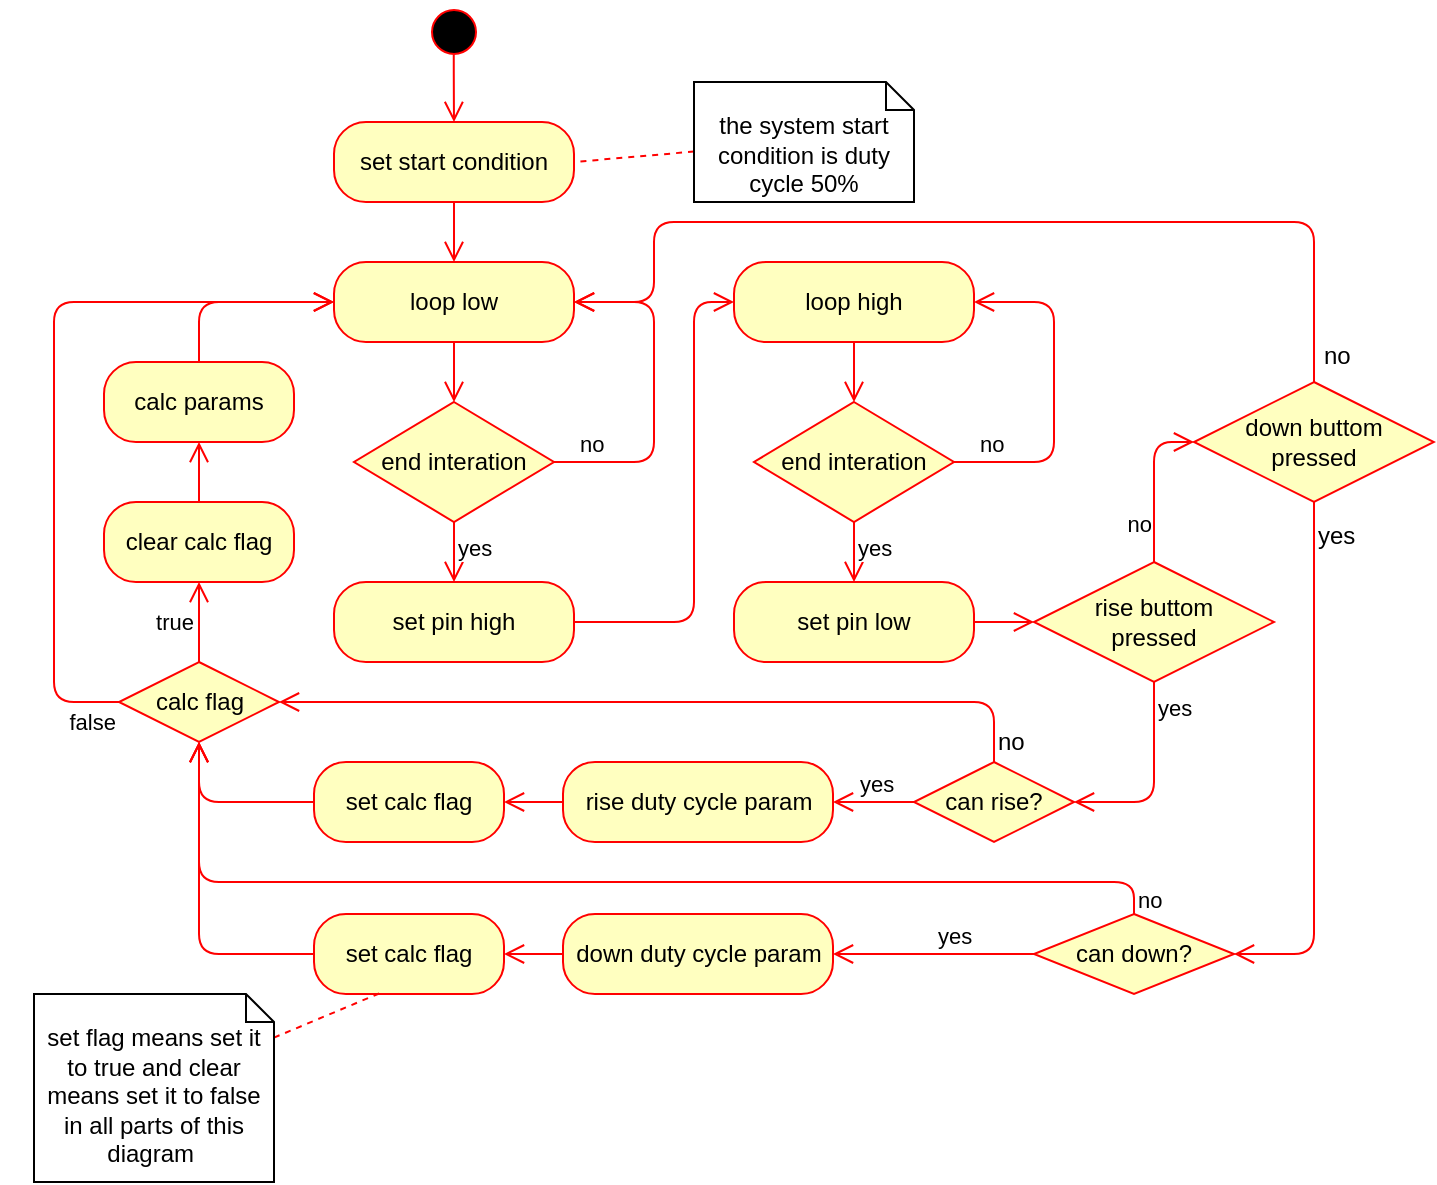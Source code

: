 <mxfile version="12.8.1" type="github">
  <diagram name="Page-1" id="e7e014a7-5840-1c2e-5031-d8a46d1fe8dd">
    <mxGraphModel dx="1008" dy="508" grid="1" gridSize="10" guides="1" tooltips="1" connect="1" arrows="1" fold="1" page="1" pageScale="1" pageWidth="1169" pageHeight="826" background="#ffffff" math="0" shadow="0">
      <root>
        <mxCell id="0" />
        <mxCell id="1" parent="0" />
        <mxCell id="_0d8cOwOBnKwjO-6VAjM-41" value="" style="ellipse;html=1;shape=startState;fillColor=#000000;strokeColor=#ff0000;" parent="1" vertex="1">
          <mxGeometry x="515" y="370" width="30" height="30" as="geometry" />
        </mxCell>
        <mxCell id="_0d8cOwOBnKwjO-6VAjM-42" value="" style="edgeStyle=orthogonalEdgeStyle;html=1;verticalAlign=bottom;endArrow=open;endSize=8;strokeColor=#ff0000;entryX=0.5;entryY=0;entryDx=0;entryDy=0;exitX=0.496;exitY=0.881;exitDx=0;exitDy=0;exitPerimeter=0;" parent="1" source="_0d8cOwOBnKwjO-6VAjM-41" target="_0d8cOwOBnKwjO-6VAjM-43" edge="1">
          <mxGeometry relative="1" as="geometry">
            <mxPoint x="525" y="440" as="targetPoint" />
          </mxGeometry>
        </mxCell>
        <mxCell id="_0d8cOwOBnKwjO-6VAjM-43" value="set start condition" style="rounded=1;whiteSpace=wrap;html=1;arcSize=40;fontColor=#000000;fillColor=#ffffc0;strokeColor=#ff0000;" parent="1" vertex="1">
          <mxGeometry x="470" y="430" width="120" height="40" as="geometry" />
        </mxCell>
        <mxCell id="_0d8cOwOBnKwjO-6VAjM-44" value="" style="edgeStyle=orthogonalEdgeStyle;html=1;verticalAlign=bottom;endArrow=open;endSize=8;strokeColor=#ff0000;entryX=0.5;entryY=0;entryDx=0;entryDy=0;" parent="1" source="_0d8cOwOBnKwjO-6VAjM-43" target="_0d8cOwOBnKwjO-6VAjM-45" edge="1">
          <mxGeometry relative="1" as="geometry">
            <mxPoint x="525" y="550" as="targetPoint" />
          </mxGeometry>
        </mxCell>
        <mxCell id="_0d8cOwOBnKwjO-6VAjM-49" style="edgeStyle=orthogonalEdgeStyle;rounded=0;orthogonalLoop=1;jettySize=auto;html=1;entryX=0.5;entryY=0;entryDx=0;entryDy=0;endArrow=open;endFill=0;fillColor=#f8cecc;strokeColor=#FF0000;endSize=8;" parent="1" source="_0d8cOwOBnKwjO-6VAjM-45" target="_0d8cOwOBnKwjO-6VAjM-46" edge="1">
          <mxGeometry relative="1" as="geometry" />
        </mxCell>
        <mxCell id="_0d8cOwOBnKwjO-6VAjM-45" value="loop low" style="rounded=1;whiteSpace=wrap;html=1;arcSize=40;fontColor=#000000;fillColor=#ffffc0;strokeColor=#ff0000;" parent="1" vertex="1">
          <mxGeometry x="470" y="500" width="120" height="40" as="geometry" />
        </mxCell>
        <mxCell id="_0d8cOwOBnKwjO-6VAjM-46" value="end interation" style="rhombus;whiteSpace=wrap;html=1;fillColor=#ffffc0;strokeColor=#ff0000;" parent="1" vertex="1">
          <mxGeometry x="480" y="570" width="100" height="60" as="geometry" />
        </mxCell>
        <mxCell id="_0d8cOwOBnKwjO-6VAjM-47" value="no" style="edgeStyle=orthogonalEdgeStyle;html=1;align=left;verticalAlign=bottom;endArrow=open;endSize=8;strokeColor=#ff0000;entryX=1;entryY=0.5;entryDx=0;entryDy=0;exitX=1;exitY=0.5;exitDx=0;exitDy=0;" parent="1" source="_0d8cOwOBnKwjO-6VAjM-46" target="_0d8cOwOBnKwjO-6VAjM-45" edge="1">
          <mxGeometry x="-0.875" relative="1" as="geometry">
            <mxPoint x="660" y="520" as="targetPoint" />
            <Array as="points">
              <mxPoint x="630" y="600" />
              <mxPoint x="630" y="520" />
            </Array>
            <mxPoint as="offset" />
          </mxGeometry>
        </mxCell>
        <mxCell id="_0d8cOwOBnKwjO-6VAjM-48" value="yes" style="edgeStyle=orthogonalEdgeStyle;html=1;align=left;verticalAlign=top;endArrow=open;endSize=8;strokeColor=#ff0000;entryX=0.5;entryY=0;entryDx=0;entryDy=0;" parent="1" source="_0d8cOwOBnKwjO-6VAjM-46" target="_0d8cOwOBnKwjO-6VAjM-51" edge="1">
          <mxGeometry x="-1" relative="1" as="geometry">
            <mxPoint x="530" y="660" as="targetPoint" />
          </mxGeometry>
        </mxCell>
        <mxCell id="_0d8cOwOBnKwjO-6VAjM-57" style="edgeStyle=orthogonalEdgeStyle;rounded=1;orthogonalLoop=1;jettySize=auto;html=1;entryX=0;entryY=0.5;entryDx=0;entryDy=0;endArrow=open;endFill=0;endSize=8;strokeColor=#FF0000;" parent="1" source="_0d8cOwOBnKwjO-6VAjM-51" target="_0d8cOwOBnKwjO-6VAjM-53" edge="1">
          <mxGeometry relative="1" as="geometry">
            <Array as="points">
              <mxPoint x="650" y="680" />
              <mxPoint x="650" y="520" />
            </Array>
          </mxGeometry>
        </mxCell>
        <mxCell id="_0d8cOwOBnKwjO-6VAjM-51" value="set pin high" style="rounded=1;whiteSpace=wrap;html=1;arcSize=40;fontColor=#000000;fillColor=#ffffc0;strokeColor=#ff0000;" parent="1" vertex="1">
          <mxGeometry x="470" y="660" width="120" height="40" as="geometry" />
        </mxCell>
        <mxCell id="_0d8cOwOBnKwjO-6VAjM-52" style="edgeStyle=orthogonalEdgeStyle;rounded=0;orthogonalLoop=1;jettySize=auto;html=1;entryX=0.5;entryY=0;entryDx=0;entryDy=0;endArrow=open;endFill=0;fillColor=#f8cecc;strokeColor=#FF0000;endSize=8;" parent="1" source="_0d8cOwOBnKwjO-6VAjM-53" target="_0d8cOwOBnKwjO-6VAjM-54" edge="1">
          <mxGeometry relative="1" as="geometry" />
        </mxCell>
        <mxCell id="_0d8cOwOBnKwjO-6VAjM-53" value="loop high" style="rounded=1;whiteSpace=wrap;html=1;arcSize=40;fontColor=#000000;fillColor=#ffffc0;strokeColor=#ff0000;" parent="1" vertex="1">
          <mxGeometry x="670" y="500" width="120" height="40" as="geometry" />
        </mxCell>
        <mxCell id="_0d8cOwOBnKwjO-6VAjM-54" value="end interation" style="rhombus;whiteSpace=wrap;html=1;fillColor=#ffffc0;strokeColor=#ff0000;" parent="1" vertex="1">
          <mxGeometry x="680" y="570" width="100" height="60" as="geometry" />
        </mxCell>
        <mxCell id="_0d8cOwOBnKwjO-6VAjM-55" value="no" style="edgeStyle=orthogonalEdgeStyle;html=1;align=left;verticalAlign=bottom;endArrow=open;endSize=8;strokeColor=#ff0000;entryX=1;entryY=0.5;entryDx=0;entryDy=0;exitX=1;exitY=0.5;exitDx=0;exitDy=0;" parent="1" source="_0d8cOwOBnKwjO-6VAjM-54" target="_0d8cOwOBnKwjO-6VAjM-53" edge="1">
          <mxGeometry x="-0.875" relative="1" as="geometry">
            <mxPoint x="860" y="520" as="targetPoint" />
            <Array as="points">
              <mxPoint x="830" y="600" />
              <mxPoint x="830" y="520" />
            </Array>
            <mxPoint as="offset" />
          </mxGeometry>
        </mxCell>
        <mxCell id="_0d8cOwOBnKwjO-6VAjM-56" value="yes" style="edgeStyle=orthogonalEdgeStyle;html=1;align=left;verticalAlign=top;endArrow=open;endSize=8;strokeColor=#ff0000;entryX=0.5;entryY=0;entryDx=0;entryDy=0;" parent="1" source="_0d8cOwOBnKwjO-6VAjM-54" target="_0d8cOwOBnKwjO-6VAjM-58" edge="1">
          <mxGeometry x="-1" relative="1" as="geometry">
            <mxPoint x="730" y="660" as="targetPoint" />
          </mxGeometry>
        </mxCell>
        <mxCell id="_0d8cOwOBnKwjO-6VAjM-62" style="edgeStyle=orthogonalEdgeStyle;rounded=1;orthogonalLoop=1;jettySize=auto;html=1;entryX=0;entryY=0.5;entryDx=0;entryDy=0;endArrow=open;endFill=0;endSize=8;strokeColor=#FF0000;" parent="1" source="_0d8cOwOBnKwjO-6VAjM-58" target="_0d8cOwOBnKwjO-6VAjM-59" edge="1">
          <mxGeometry relative="1" as="geometry" />
        </mxCell>
        <mxCell id="_0d8cOwOBnKwjO-6VAjM-58" value="set pin low" style="rounded=1;whiteSpace=wrap;html=1;arcSize=40;fontColor=#000000;fillColor=#ffffc0;strokeColor=#ff0000;" parent="1" vertex="1">
          <mxGeometry x="670" y="660" width="120" height="40" as="geometry" />
        </mxCell>
        <mxCell id="_0d8cOwOBnKwjO-6VAjM-99" value="no" style="edgeStyle=orthogonalEdgeStyle;rounded=1;orthogonalLoop=1;jettySize=auto;html=1;entryX=0;entryY=0.5;entryDx=0;entryDy=0;labelBackgroundColor=none;endArrow=open;endFill=0;endSize=8;strokeColor=#FF0000;align=right;verticalAlign=bottom;" parent="1" source="_0d8cOwOBnKwjO-6VAjM-59" target="_0d8cOwOBnKwjO-6VAjM-97" edge="1">
          <mxGeometry x="-0.75" relative="1" as="geometry">
            <mxPoint as="offset" />
          </mxGeometry>
        </mxCell>
        <mxCell id="_0d8cOwOBnKwjO-6VAjM-59" value="rise buttom&lt;br&gt;pressed" style="rhombus;whiteSpace=wrap;html=1;fillColor=#ffffc0;strokeColor=#ff0000;" parent="1" vertex="1">
          <mxGeometry x="820" y="650" width="120" height="60" as="geometry" />
        </mxCell>
        <mxCell id="_0d8cOwOBnKwjO-6VAjM-61" value="yes" style="edgeStyle=orthogonalEdgeStyle;html=1;align=left;verticalAlign=top;endArrow=open;endSize=8;strokeColor=#ff0000;entryX=1;entryY=0.5;entryDx=0;entryDy=0;" parent="1" source="_0d8cOwOBnKwjO-6VAjM-59" target="_0d8cOwOBnKwjO-6VAjM-68" edge="1">
          <mxGeometry x="-1" relative="1" as="geometry">
            <mxPoint x="880.0" y="750" as="targetPoint" />
            <Array as="points">
              <mxPoint x="880" y="770" />
            </Array>
          </mxGeometry>
        </mxCell>
        <mxCell id="_0d8cOwOBnKwjO-6VAjM-78" style="edgeStyle=orthogonalEdgeStyle;rounded=1;orthogonalLoop=1;jettySize=auto;html=1;labelBackgroundColor=none;endArrow=open;endFill=0;endSize=8;strokeColor=#FF0000;align=left;" parent="1" source="_0d8cOwOBnKwjO-6VAjM-66" target="_0d8cOwOBnKwjO-6VAjM-73" edge="1">
          <mxGeometry relative="1" as="geometry" />
        </mxCell>
        <mxCell id="_0d8cOwOBnKwjO-6VAjM-66" value="rise duty cycle param" style="rounded=1;whiteSpace=wrap;html=1;arcSize=40;fontColor=#000000;fillColor=#ffffc0;strokeColor=#ff0000;" parent="1" vertex="1">
          <mxGeometry x="584.5" y="750" width="135" height="40" as="geometry" />
        </mxCell>
        <mxCell id="_0d8cOwOBnKwjO-6VAjM-92" style="edgeStyle=orthogonalEdgeStyle;rounded=1;orthogonalLoop=1;jettySize=auto;html=1;entryX=1;entryY=0.5;entryDx=0;entryDy=0;labelBackgroundColor=none;endArrow=open;endFill=0;endSize=8;strokeColor=#FF0000;align=right;" parent="1" source="_0d8cOwOBnKwjO-6VAjM-67" target="_0d8cOwOBnKwjO-6VAjM-74" edge="1">
          <mxGeometry relative="1" as="geometry" />
        </mxCell>
        <mxCell id="_0d8cOwOBnKwjO-6VAjM-67" value="down duty cycle param" style="rounded=1;whiteSpace=wrap;html=1;arcSize=40;fontColor=#000000;fillColor=#ffffc0;strokeColor=#ff0000;" parent="1" vertex="1">
          <mxGeometry x="584.5" y="826" width="135" height="40" as="geometry" />
        </mxCell>
        <mxCell id="_0d8cOwOBnKwjO-6VAjM-71" value="yes" style="edgeStyle=orthogonalEdgeStyle;rounded=1;orthogonalLoop=1;jettySize=auto;html=1;entryX=1;entryY=0.5;entryDx=0;entryDy=0;labelBackgroundColor=none;endArrow=open;endFill=0;endSize=8;strokeColor=#FF0000;verticalAlign=bottom;align=left;" parent="1" source="_0d8cOwOBnKwjO-6VAjM-68" target="_0d8cOwOBnKwjO-6VAjM-66" edge="1">
          <mxGeometry x="0.455" relative="1" as="geometry">
            <mxPoint as="offset" />
          </mxGeometry>
        </mxCell>
        <mxCell id="_0d8cOwOBnKwjO-6VAjM-95" style="edgeStyle=orthogonalEdgeStyle;rounded=1;orthogonalLoop=1;jettySize=auto;html=1;entryX=1;entryY=0.5;entryDx=0;entryDy=0;labelBackgroundColor=none;endArrow=open;endFill=0;endSize=8;strokeColor=#FF0000;align=right;" parent="1" source="_0d8cOwOBnKwjO-6VAjM-68" target="_0d8cOwOBnKwjO-6VAjM-75" edge="1">
          <mxGeometry relative="1" as="geometry">
            <Array as="points">
              <mxPoint x="800" y="720" />
            </Array>
          </mxGeometry>
        </mxCell>
        <mxCell id="_0d8cOwOBnKwjO-6VAjM-96" value="no" style="text;html=1;align=left;verticalAlign=middle;resizable=0;points=[];labelBackgroundColor=#ffffff;" parent="_0d8cOwOBnKwjO-6VAjM-95" vertex="1" connectable="0">
          <mxGeometry x="-0.098" y="-1" relative="1" as="geometry">
            <mxPoint x="144.76" y="21" as="offset" />
          </mxGeometry>
        </mxCell>
        <mxCell id="_0d8cOwOBnKwjO-6VAjM-68" value="can rise?" style="rhombus;whiteSpace=wrap;html=1;fillColor=#ffffc0;strokeColor=#ff0000;" parent="1" vertex="1">
          <mxGeometry x="760" y="750" width="80" height="40" as="geometry" />
        </mxCell>
        <mxCell id="_0d8cOwOBnKwjO-6VAjM-72" value="yes" style="edgeStyle=orthogonalEdgeStyle;rounded=1;orthogonalLoop=1;jettySize=auto;html=1;entryX=1;entryY=0.5;entryDx=0;entryDy=0;labelBackgroundColor=none;endArrow=open;endFill=0;endSize=8;strokeColor=#FF0000;verticalAlign=bottom;align=left;" parent="1" source="_0d8cOwOBnKwjO-6VAjM-69" target="_0d8cOwOBnKwjO-6VAjM-67" edge="1">
          <mxGeometry relative="1" as="geometry" />
        </mxCell>
        <mxCell id="_0d8cOwOBnKwjO-6VAjM-82" value="no" style="edgeStyle=orthogonalEdgeStyle;rounded=1;orthogonalLoop=1;jettySize=auto;html=1;entryX=0.5;entryY=1;entryDx=0;entryDy=0;labelBackgroundColor=none;endArrow=open;endFill=0;endSize=8;strokeColor=#FF0000;align=left;exitX=0.5;exitY=0;exitDx=0;exitDy=0;" parent="1" source="_0d8cOwOBnKwjO-6VAjM-69" target="_0d8cOwOBnKwjO-6VAjM-75" edge="1">
          <mxGeometry x="-0.974" relative="1" as="geometry">
            <Array as="points">
              <mxPoint x="870" y="810" />
              <mxPoint x="403" y="810" />
            </Array>
            <mxPoint as="offset" />
          </mxGeometry>
        </mxCell>
        <mxCell id="_0d8cOwOBnKwjO-6VAjM-69" value="can down?" style="rhombus;whiteSpace=wrap;html=1;fillColor=#ffffc0;strokeColor=#ff0000;" parent="1" vertex="1">
          <mxGeometry x="820" y="826" width="100" height="40" as="geometry" />
        </mxCell>
        <mxCell id="_0d8cOwOBnKwjO-6VAjM-89" style="edgeStyle=orthogonalEdgeStyle;rounded=1;orthogonalLoop=1;jettySize=auto;html=1;labelBackgroundColor=none;endArrow=open;endFill=0;endSize=8;strokeColor=#FF0000;align=right;" parent="1" source="_0d8cOwOBnKwjO-6VAjM-73" target="_0d8cOwOBnKwjO-6VAjM-75" edge="1">
          <mxGeometry relative="1" as="geometry" />
        </mxCell>
        <mxCell id="_0d8cOwOBnKwjO-6VAjM-73" value="set calc flag" style="rounded=1;whiteSpace=wrap;html=1;arcSize=40;fontColor=#000000;fillColor=#ffffc0;strokeColor=#ff0000;" parent="1" vertex="1">
          <mxGeometry x="460" y="750" width="95" height="40" as="geometry" />
        </mxCell>
        <mxCell id="_0d8cOwOBnKwjO-6VAjM-90" style="edgeStyle=orthogonalEdgeStyle;rounded=1;orthogonalLoop=1;jettySize=auto;html=1;entryX=0.5;entryY=1;entryDx=0;entryDy=0;labelBackgroundColor=none;endArrow=open;endFill=0;endSize=8;strokeColor=#FF0000;align=right;" parent="1" source="_0d8cOwOBnKwjO-6VAjM-74" target="_0d8cOwOBnKwjO-6VAjM-75" edge="1">
          <mxGeometry relative="1" as="geometry" />
        </mxCell>
        <mxCell id="_0d8cOwOBnKwjO-6VAjM-74" value="set calc flag" style="rounded=1;whiteSpace=wrap;html=1;arcSize=40;fontColor=#000000;fillColor=#ffffc0;strokeColor=#ff0000;" parent="1" vertex="1">
          <mxGeometry x="460" y="826" width="95" height="40" as="geometry" />
        </mxCell>
        <mxCell id="_0d8cOwOBnKwjO-6VAjM-85" value="true" style="edgeStyle=orthogonalEdgeStyle;rounded=1;orthogonalLoop=1;jettySize=auto;html=1;entryX=0.5;entryY=1;entryDx=0;entryDy=0;labelBackgroundColor=none;endArrow=open;endFill=0;endSize=8;strokeColor=#FF0000;align=right;" parent="1" source="_0d8cOwOBnKwjO-6VAjM-75" target="_0d8cOwOBnKwjO-6VAjM-83" edge="1">
          <mxGeometry y="3" relative="1" as="geometry">
            <mxPoint x="1" as="offset" />
          </mxGeometry>
        </mxCell>
        <mxCell id="_0d8cOwOBnKwjO-6VAjM-91" value="false" style="edgeStyle=orthogonalEdgeStyle;rounded=1;orthogonalLoop=1;jettySize=auto;html=1;entryX=0;entryY=0.5;entryDx=0;entryDy=0;labelBackgroundColor=none;endArrow=open;endFill=0;endSize=8;strokeColor=#FF0000;align=right;verticalAlign=middle;" parent="1" source="_0d8cOwOBnKwjO-6VAjM-75" target="_0d8cOwOBnKwjO-6VAjM-45" edge="1">
          <mxGeometry x="-0.826" y="-34" relative="1" as="geometry">
            <Array as="points">
              <mxPoint x="330" y="720" />
              <mxPoint x="330" y="520" />
            </Array>
            <mxPoint x="-2" y="10" as="offset" />
          </mxGeometry>
        </mxCell>
        <mxCell id="_0d8cOwOBnKwjO-6VAjM-75" value="calc flag" style="rhombus;whiteSpace=wrap;html=1;fillColor=#ffffc0;strokeColor=#ff0000;" parent="1" vertex="1">
          <mxGeometry x="362.5" y="700" width="80" height="40" as="geometry" />
        </mxCell>
        <mxCell id="_0d8cOwOBnKwjO-6VAjM-86" style="edgeStyle=orthogonalEdgeStyle;rounded=1;orthogonalLoop=1;jettySize=auto;html=1;entryX=0.5;entryY=1;entryDx=0;entryDy=0;labelBackgroundColor=none;endArrow=open;endFill=0;endSize=8;strokeColor=#FF0000;align=right;" parent="1" source="_0d8cOwOBnKwjO-6VAjM-83" target="_0d8cOwOBnKwjO-6VAjM-84" edge="1">
          <mxGeometry relative="1" as="geometry" />
        </mxCell>
        <mxCell id="_0d8cOwOBnKwjO-6VAjM-83" value="clear calc flag" style="rounded=1;whiteSpace=wrap;html=1;arcSize=40;fontColor=#000000;fillColor=#ffffc0;strokeColor=#ff0000;" parent="1" vertex="1">
          <mxGeometry x="355" y="620" width="95" height="40" as="geometry" />
        </mxCell>
        <mxCell id="_0d8cOwOBnKwjO-6VAjM-87" style="edgeStyle=orthogonalEdgeStyle;rounded=1;orthogonalLoop=1;jettySize=auto;html=1;entryX=0;entryY=0.5;entryDx=0;entryDy=0;labelBackgroundColor=none;endArrow=open;endFill=0;endSize=8;strokeColor=#FF0000;align=right;exitX=0.5;exitY=0;exitDx=0;exitDy=0;" parent="1" source="_0d8cOwOBnKwjO-6VAjM-84" target="_0d8cOwOBnKwjO-6VAjM-45" edge="1">
          <mxGeometry relative="1" as="geometry">
            <Array as="points">
              <mxPoint x="403" y="520" />
            </Array>
          </mxGeometry>
        </mxCell>
        <mxCell id="_0d8cOwOBnKwjO-6VAjM-84" value="calc params" style="rounded=1;whiteSpace=wrap;html=1;arcSize=40;fontColor=#000000;fillColor=#ffffc0;strokeColor=#ff0000;" parent="1" vertex="1">
          <mxGeometry x="355" y="550" width="95" height="40" as="geometry" />
        </mxCell>
        <mxCell id="_0d8cOwOBnKwjO-6VAjM-98" style="edgeStyle=orthogonalEdgeStyle;rounded=1;orthogonalLoop=1;jettySize=auto;html=1;entryX=1;entryY=0.5;entryDx=0;entryDy=0;labelBackgroundColor=none;endArrow=open;endFill=0;endSize=8;strokeColor=#FF0000;align=right;" parent="1" source="_0d8cOwOBnKwjO-6VAjM-97" target="_0d8cOwOBnKwjO-6VAjM-69" edge="1">
          <mxGeometry relative="1" as="geometry">
            <Array as="points">
              <mxPoint x="960" y="846" />
            </Array>
          </mxGeometry>
        </mxCell>
        <mxCell id="_0d8cOwOBnKwjO-6VAjM-100" value="yes" style="text;html=1;align=left;verticalAlign=top;resizable=0;points=[];labelBackgroundColor=#ffffff;" parent="_0d8cOwOBnKwjO-6VAjM-98" vertex="1" connectable="0">
          <mxGeometry x="-0.707" relative="1" as="geometry">
            <mxPoint y="-35.86" as="offset" />
          </mxGeometry>
        </mxCell>
        <mxCell id="_0d8cOwOBnKwjO-6VAjM-101" style="edgeStyle=orthogonalEdgeStyle;rounded=1;orthogonalLoop=1;jettySize=auto;html=1;entryX=1;entryY=0.5;entryDx=0;entryDy=0;labelBackgroundColor=none;endArrow=open;endFill=0;endSize=8;strokeColor=#FF0000;align=right;" parent="1" source="_0d8cOwOBnKwjO-6VAjM-97" target="_0d8cOwOBnKwjO-6VAjM-45" edge="1">
          <mxGeometry relative="1" as="geometry">
            <Array as="points">
              <mxPoint x="960" y="480" />
              <mxPoint x="630" y="480" />
              <mxPoint x="630" y="520" />
            </Array>
          </mxGeometry>
        </mxCell>
        <mxCell id="_0d8cOwOBnKwjO-6VAjM-102" value="no" style="text;html=1;align=left;verticalAlign=middle;resizable=0;points=[];labelBackgroundColor=#ffffff;" parent="_0d8cOwOBnKwjO-6VAjM-101" vertex="1" connectable="0">
          <mxGeometry x="-0.946" y="-3" relative="1" as="geometry">
            <mxPoint as="offset" />
          </mxGeometry>
        </mxCell>
        <mxCell id="_0d8cOwOBnKwjO-6VAjM-97" value="down buttom&lt;br&gt;pressed" style="rhombus;whiteSpace=wrap;html=1;fillColor=#ffffc0;strokeColor=#ff0000;" parent="1" vertex="1">
          <mxGeometry x="900" y="560" width="120" height="60" as="geometry" />
        </mxCell>
        <mxCell id="_0d8cOwOBnKwjO-6VAjM-104" style="rounded=1;orthogonalLoop=1;jettySize=auto;html=1;entryX=1;entryY=0.5;entryDx=0;entryDy=0;labelBackgroundColor=none;endArrow=none;endFill=0;endSize=8;strokeColor=#FF0000;align=right;dashed=1;" parent="1" source="_0d8cOwOBnKwjO-6VAjM-103" target="_0d8cOwOBnKwjO-6VAjM-43" edge="1">
          <mxGeometry relative="1" as="geometry" />
        </mxCell>
        <mxCell id="_0d8cOwOBnKwjO-6VAjM-103" value="&lt;br&gt;the system start condition is duty cycle 50%" style="shape=note;whiteSpace=wrap;html=1;size=14;verticalAlign=top;align=center;spacingTop=-6;" parent="1" vertex="1">
          <mxGeometry x="650" y="410" width="110" height="60" as="geometry" />
        </mxCell>
        <mxCell id="_0d8cOwOBnKwjO-6VAjM-106" style="edgeStyle=none;rounded=1;orthogonalLoop=1;jettySize=auto;html=1;entryX=0.345;entryY=0.991;entryDx=0;entryDy=0;entryPerimeter=0;dashed=1;labelBackgroundColor=none;endArrow=none;endFill=0;endSize=8;strokeColor=#FF0000;align=right;" parent="1" source="_0d8cOwOBnKwjO-6VAjM-105" target="_0d8cOwOBnKwjO-6VAjM-74" edge="1">
          <mxGeometry relative="1" as="geometry" />
        </mxCell>
        <mxCell id="_0d8cOwOBnKwjO-6VAjM-105" value="&lt;br&gt;set flag means set it to true and clear means set it to false in all parts of this diagram&amp;nbsp;" style="shape=note;whiteSpace=wrap;html=1;size=14;verticalAlign=top;align=center;spacingTop=-6;" parent="1" vertex="1">
          <mxGeometry x="320" y="866" width="120" height="94" as="geometry" />
        </mxCell>
      </root>
    </mxGraphModel>
  </diagram>
</mxfile>
